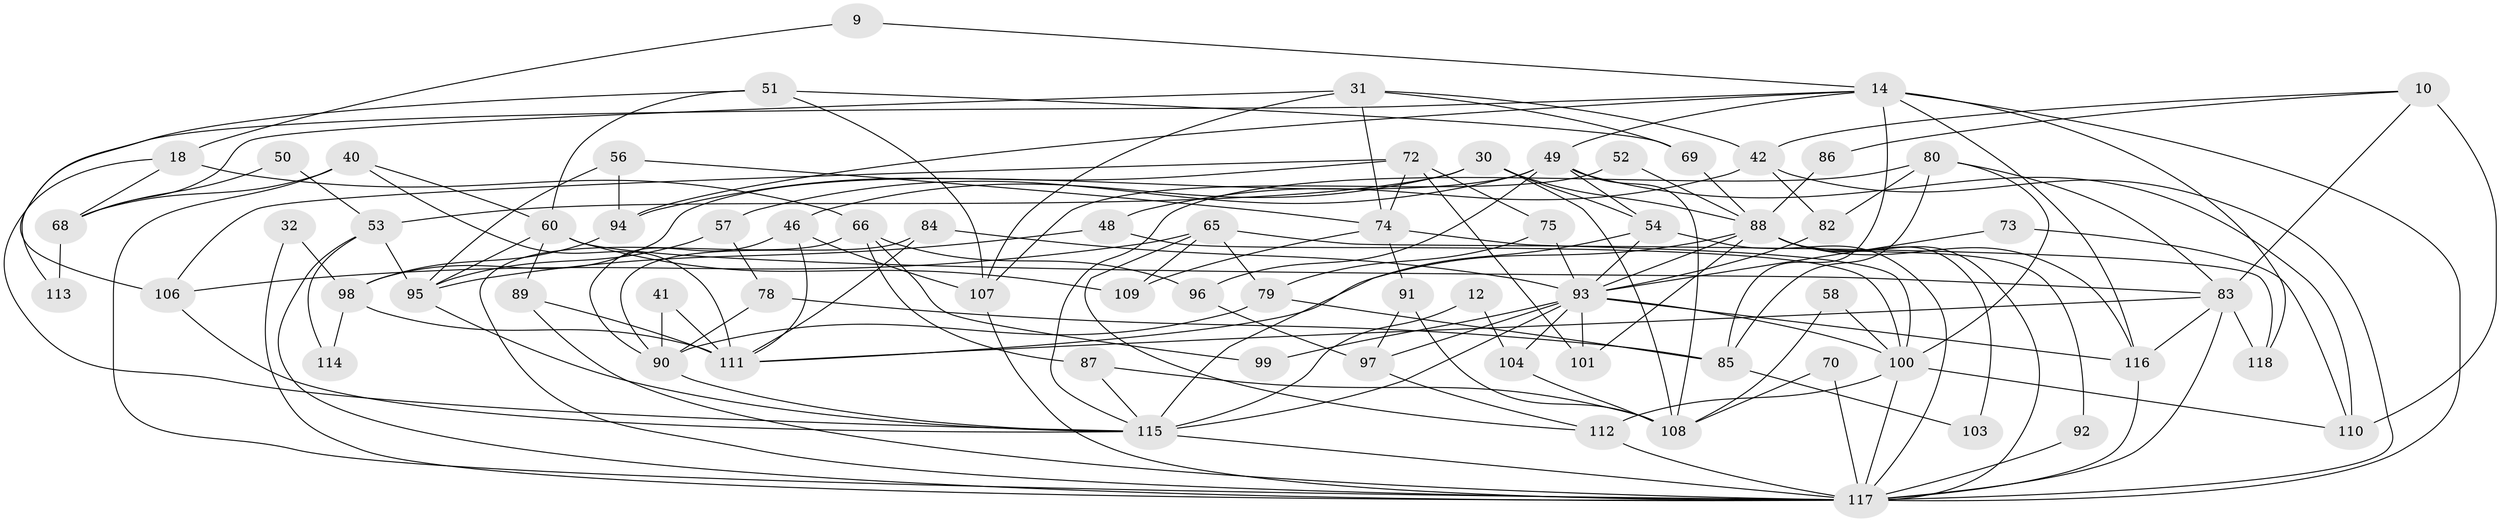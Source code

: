 // original degree distribution, {2: 0.17796610169491525, 3: 0.2542372881355932, 6: 0.0847457627118644, 4: 0.22033898305084745, 8: 0.00847457627118644, 7: 0.0423728813559322, 9: 0.01694915254237288, 5: 0.19491525423728814}
// Generated by graph-tools (version 1.1) at 2025/54/03/04/25 21:54:34]
// undirected, 70 vertices, 156 edges
graph export_dot {
graph [start="1"]
  node [color=gray90,style=filled];
  9;
  10;
  12;
  14;
  18 [super="+1"];
  30 [super="+25"];
  31;
  32;
  40;
  41;
  42;
  46;
  48;
  49 [super="+6+22"];
  50;
  51;
  52;
  53;
  54 [super="+38"];
  56;
  57;
  58;
  60 [super="+59"];
  65 [super="+35"];
  66;
  68;
  69;
  70;
  72;
  73;
  74 [super="+33"];
  75;
  78;
  79;
  80;
  82;
  83 [super="+44"];
  84;
  85;
  86;
  87;
  88 [super="+2+11+62"];
  89;
  90 [super="+37"];
  91;
  92;
  93 [super="+45+77"];
  94;
  95 [super="+34"];
  96;
  97;
  98 [super="+76"];
  99;
  100 [super="+47+15+23"];
  101;
  103;
  104 [super="+21"];
  106;
  107 [super="+16+43"];
  108 [super="+55"];
  109 [super="+28"];
  110 [super="+71"];
  111 [super="+39+105"];
  112;
  113;
  114;
  115 [super="+4+64"];
  116 [super="+67"];
  117 [super="+19+102"];
  118;
  9 -- 14;
  9 -- 18;
  10 -- 110 [weight=2];
  10 -- 83 [weight=2];
  10 -- 42;
  10 -- 86;
  12 -- 104;
  12 -- 115;
  14 -- 94;
  14 -- 85;
  14 -- 113;
  14 -- 116 [weight=2];
  14 -- 118;
  14 -- 49;
  14 -- 117;
  18 -- 68;
  18 -- 66 [weight=2];
  18 -- 115;
  30 -- 54;
  30 -- 53;
  30 -- 88;
  30 -- 108;
  30 -- 46;
  31 -- 69;
  31 -- 42;
  31 -- 68;
  31 -- 74;
  31 -- 107;
  32 -- 98;
  32 -- 117;
  40 -- 68;
  40 -- 111;
  40 -- 60;
  40 -- 117 [weight=2];
  41 -- 111;
  41 -- 90;
  42 -- 48;
  42 -- 82;
  42 -- 117;
  46 -- 90;
  46 -- 107;
  46 -- 111;
  48 -- 95;
  48 -- 100;
  49 -- 110 [weight=2];
  49 -- 96;
  49 -- 98 [weight=4];
  49 -- 108 [weight=2];
  49 -- 54 [weight=3];
  49 -- 57;
  50 -- 53;
  50 -- 68;
  51 -- 60;
  51 -- 106;
  51 -- 69;
  51 -- 107;
  52 -- 107;
  52 -- 88;
  53 -- 95 [weight=2];
  53 -- 114;
  53 -- 117;
  54 -- 117 [weight=2];
  54 -- 115;
  54 -- 93;
  56 -- 74;
  56 -- 94;
  56 -- 95;
  57 -- 95;
  57 -- 78;
  58 -- 100;
  58 -- 108;
  60 -- 109 [weight=2];
  60 -- 95 [weight=2];
  60 -- 89;
  60 -- 83;
  65 -- 109;
  65 -- 112;
  65 -- 106;
  65 -- 118;
  65 -- 79;
  66 -- 96;
  66 -- 87;
  66 -- 99;
  66 -- 117;
  68 -- 113;
  69 -- 88;
  70 -- 108;
  70 -- 117;
  72 -- 101;
  72 -- 94;
  72 -- 74;
  72 -- 75;
  72 -- 106;
  73 -- 93;
  73 -- 110;
  74 -- 91;
  74 -- 100;
  74 -- 109;
  75 -- 79;
  75 -- 93;
  78 -- 90;
  78 -- 85;
  79 -- 85;
  79 -- 90;
  80 -- 83;
  80 -- 85;
  80 -- 82;
  80 -- 100;
  80 -- 115;
  82 -- 93;
  83 -- 116;
  83 -- 117 [weight=2];
  83 -- 118;
  83 -- 111;
  84 -- 90;
  84 -- 111;
  84 -- 93;
  85 -- 103;
  86 -- 88;
  87 -- 108;
  87 -- 115;
  88 -- 116 [weight=2];
  88 -- 101;
  88 -- 103 [weight=2];
  88 -- 111 [weight=2];
  88 -- 117;
  88 -- 92;
  88 -- 93;
  89 -- 117;
  89 -- 111;
  90 -- 115;
  91 -- 97;
  91 -- 108;
  92 -- 117;
  93 -- 104 [weight=4];
  93 -- 97;
  93 -- 99;
  93 -- 100;
  93 -- 101;
  93 -- 115 [weight=2];
  93 -- 116;
  94 -- 98;
  95 -- 115;
  96 -- 97;
  97 -- 112;
  98 -- 111 [weight=3];
  98 -- 114;
  100 -- 112 [weight=2];
  100 -- 117 [weight=2];
  100 -- 110 [weight=2];
  104 -- 108;
  106 -- 115;
  107 -- 117;
  112 -- 117;
  115 -- 117 [weight=2];
  116 -- 117;
}
